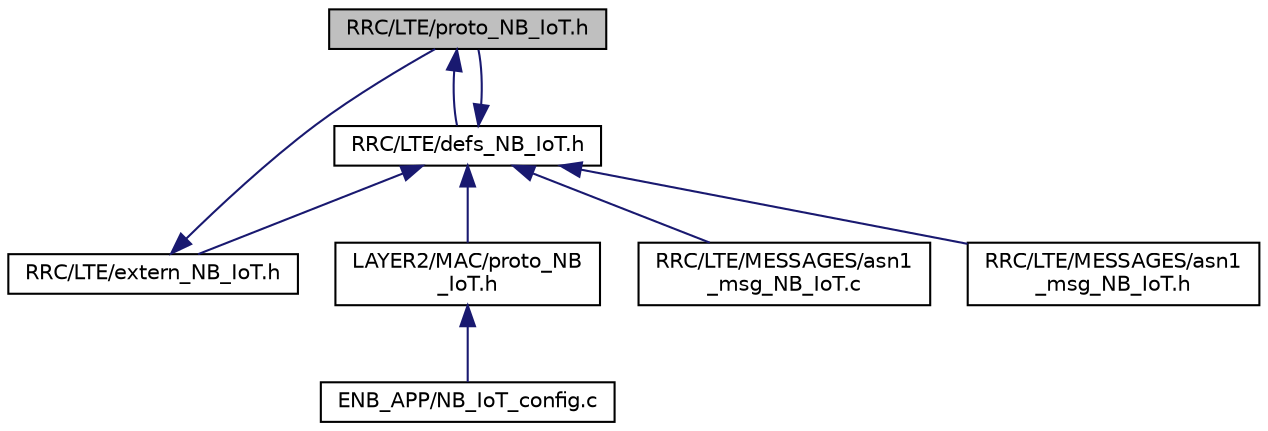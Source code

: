 digraph "RRC/LTE/proto_NB_IoT.h"
{
 // LATEX_PDF_SIZE
  edge [fontname="Helvetica",fontsize="10",labelfontname="Helvetica",labelfontsize="10"];
  node [fontname="Helvetica",fontsize="10",shape=record];
  Node1 [label="RRC/LTE/proto_NB_IoT.h",height=0.2,width=0.4,color="black", fillcolor="grey75", style="filled", fontcolor="black",tooltip="RRC functions prototypes for eNB and UE for NB-IoT."];
  Node1 -> Node2 [dir="back",color="midnightblue",fontsize="10",style="solid",fontname="Helvetica"];
  Node2 [label="RRC/LTE/defs_NB_IoT.h",height=0.2,width=0.4,color="black", fillcolor="white", style="filled",URL="$RRC_2LTE_2defs__NB__IoT_8h.html",tooltip="NB-IoT RRC struct definitions and function prototypes."];
  Node2 -> Node3 [dir="back",color="midnightblue",fontsize="10",style="solid",fontname="Helvetica"];
  Node3 [label="LAYER2/MAC/proto_NB\l_IoT.h",height=0.2,width=0.4,color="black", fillcolor="white", style="filled",URL="$LAYER2_2MAC_2proto__NB__IoT_8h.html",tooltip="MAC functions prototypes for eNB and UE."];
  Node3 -> Node4 [dir="back",color="midnightblue",fontsize="10",style="solid",fontname="Helvetica"];
  Node4 [label="ENB_APP/NB_IoT_config.c",height=0.2,width=0.4,color="black", fillcolor="white", style="filled",URL="$NB__IoT__config_8c.html",tooltip=" "];
  Node2 -> Node5 [dir="back",color="midnightblue",fontsize="10",style="solid",fontname="Helvetica"];
  Node5 [label="RRC/LTE/extern_NB_IoT.h",height=0.2,width=0.4,color="black", fillcolor="white", style="filled",URL="$extern__NB__IoT_8h.html",tooltip=" "];
  Node5 -> Node1 [dir="back",color="midnightblue",fontsize="10",style="solid",fontname="Helvetica"];
  Node2 -> Node6 [dir="back",color="midnightblue",fontsize="10",style="solid",fontname="Helvetica"];
  Node6 [label="RRC/LTE/MESSAGES/asn1\l_msg_NB_IoT.c",height=0.2,width=0.4,color="black", fillcolor="white", style="filled",URL="$asn1__msg__NB__IoT_8c.html",tooltip=" "];
  Node2 -> Node7 [dir="back",color="midnightblue",fontsize="10",style="solid",fontname="Helvetica"];
  Node7 [label="RRC/LTE/MESSAGES/asn1\l_msg_NB_IoT.h",height=0.2,width=0.4,color="black", fillcolor="white", style="filled",URL="$asn1__msg__NB__IoT_8h.html",tooltip=" "];
  Node2 -> Node1 [dir="back",color="midnightblue",fontsize="10",style="solid",fontname="Helvetica"];
}

